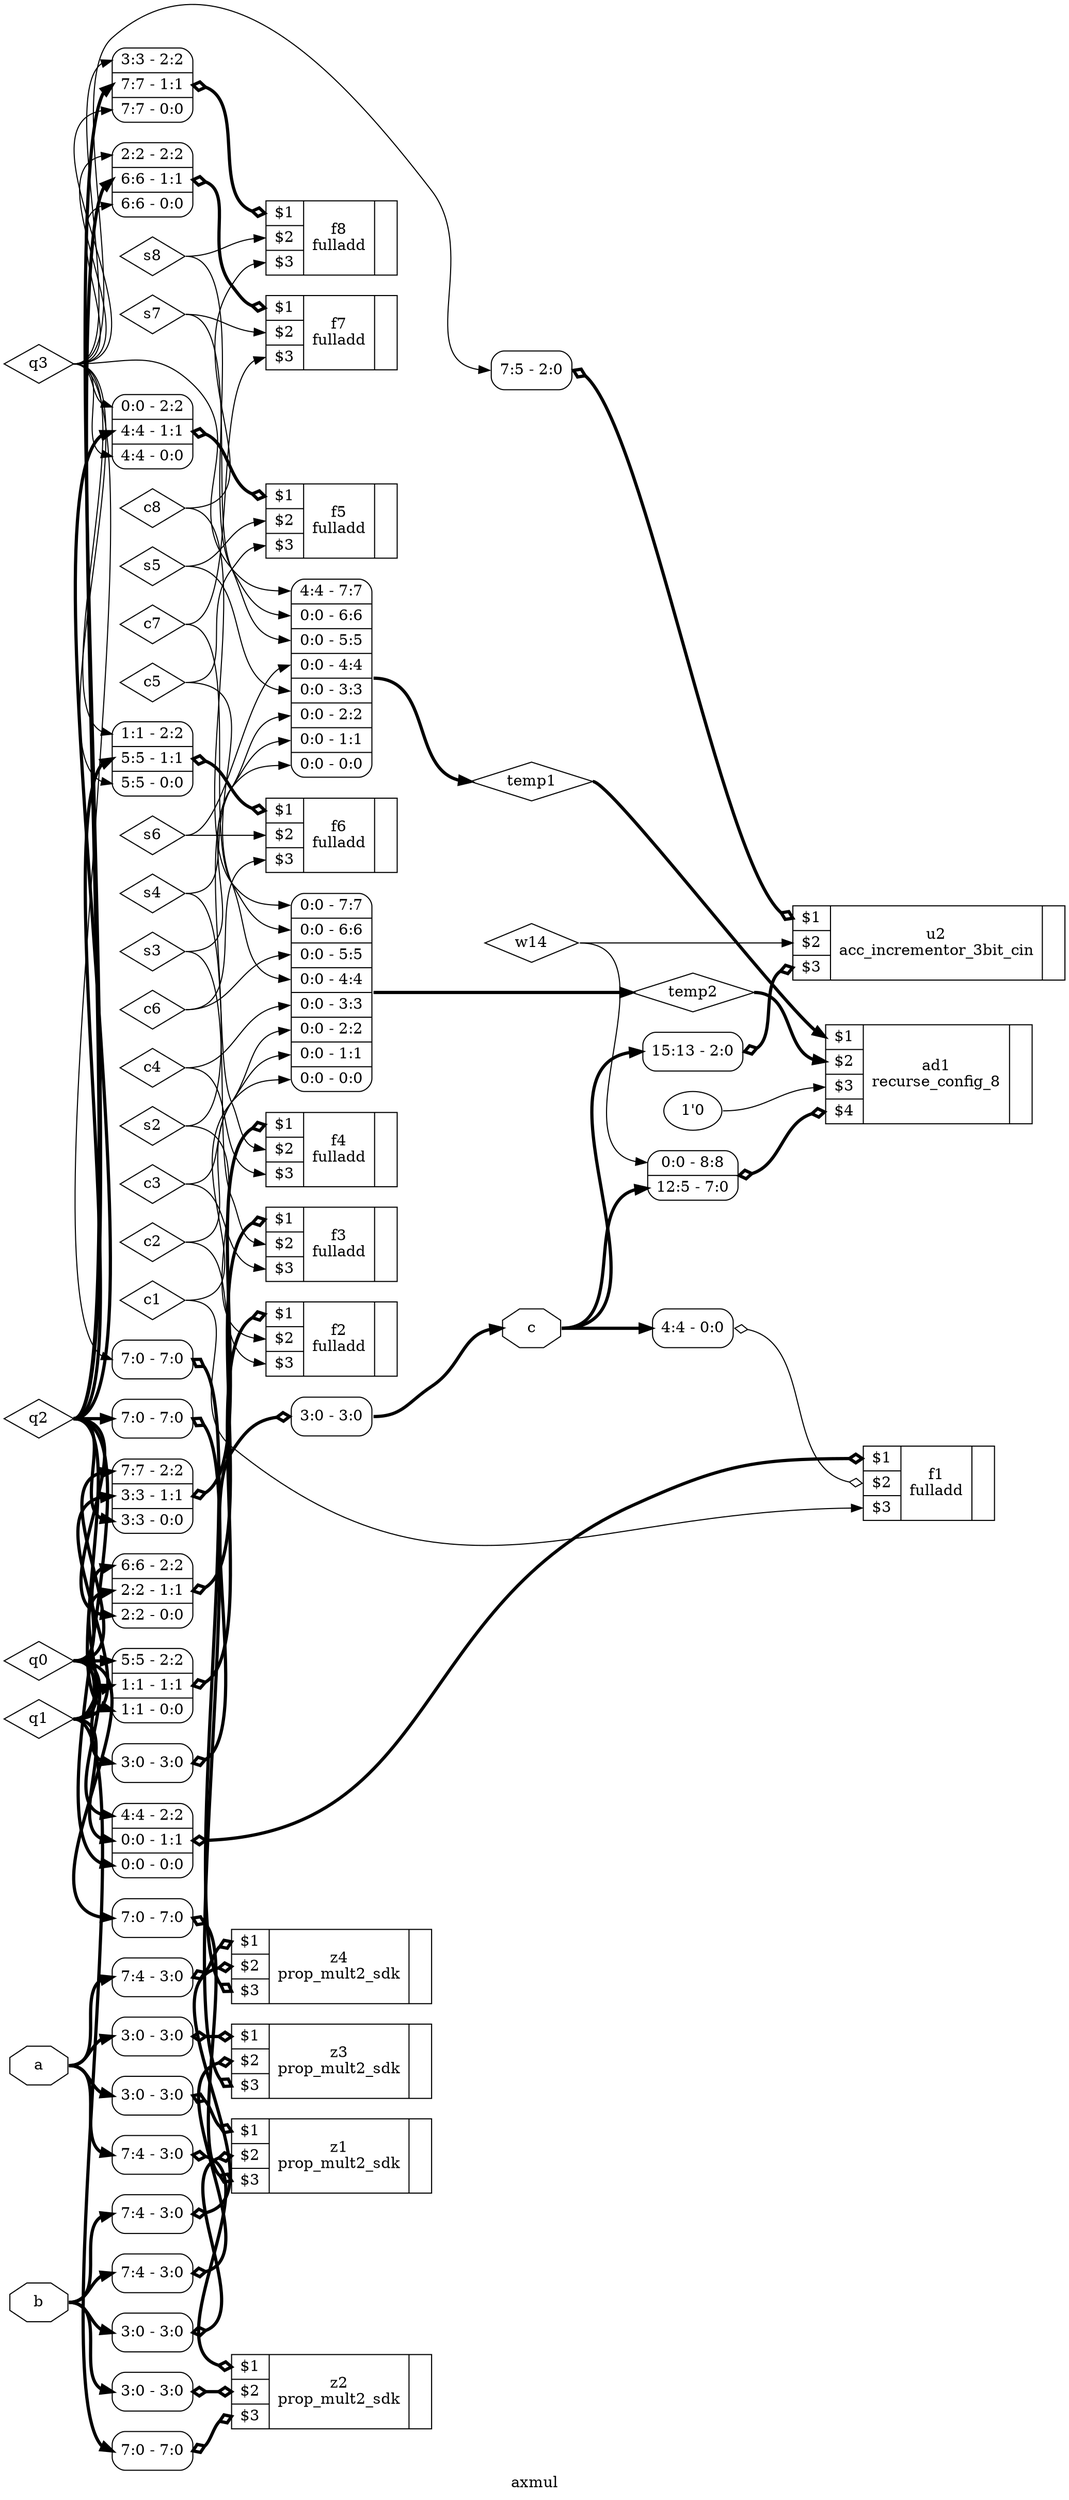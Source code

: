digraph "axmul" {
label="axmul";
rankdir="LR";
remincross=true;
n1 [ shape=diamond, label="temp2", color="black", fontcolor="black" ];
n2 [ shape=diamond, label="temp1", color="black", fontcolor="black" ];
n3 [ shape=diamond, label="w14", color="black", fontcolor="black" ];
n4 [ shape=diamond, label="c8", color="black", fontcolor="black" ];
n5 [ shape=diamond, label="c7", color="black", fontcolor="black" ];
n6 [ shape=diamond, label="c6", color="black", fontcolor="black" ];
n7 [ shape=diamond, label="c5", color="black", fontcolor="black" ];
n8 [ shape=diamond, label="c4", color="black", fontcolor="black" ];
n9 [ shape=diamond, label="c3", color="black", fontcolor="black" ];
n10 [ shape=diamond, label="c2", color="black", fontcolor="black" ];
n11 [ shape=diamond, label="c1", color="black", fontcolor="black" ];
n12 [ shape=diamond, label="s8", color="black", fontcolor="black" ];
n13 [ shape=diamond, label="s7", color="black", fontcolor="black" ];
n14 [ shape=diamond, label="s6", color="black", fontcolor="black" ];
n15 [ shape=diamond, label="s5", color="black", fontcolor="black" ];
n16 [ shape=diamond, label="s4", color="black", fontcolor="black" ];
n17 [ shape=diamond, label="s3", color="black", fontcolor="black" ];
n18 [ shape=diamond, label="s2", color="black", fontcolor="black" ];
n19 [ shape=diamond, label="q3", color="black", fontcolor="black" ];
n20 [ shape=diamond, label="q2", color="black", fontcolor="black" ];
n21 [ shape=diamond, label="q1", color="black", fontcolor="black" ];
n22 [ shape=diamond, label="q0", color="black", fontcolor="black" ];
n23 [ shape=octagon, label="c", color="black", fontcolor="black" ];
n24 [ shape=octagon, label="b", color="black", fontcolor="black" ];
n25 [ shape=octagon, label="a", color="black", fontcolor="black" ];
c29 [ shape=record, label="{{<p26> $1|<p27> $2|<p28> $3}|u2\nacc_incrementor_3bit_cin|{}}" ];
x0 [ shape=record, style=rounded, label="<s0> 15:13 - 2:0 " ];
x0:e -> c29:p28:w [arrowhead=odiamond, arrowtail=odiamond, dir=both, color="black", style="setlinewidth(3)", label=""];
x1 [ shape=record, style=rounded, label="<s0> 7:5 - 2:0 " ];
x1:e -> c29:p26:w [arrowhead=odiamond, arrowtail=odiamond, dir=both, color="black", style="setlinewidth(3)", label=""];
v3 [ label="1'0" ];
c31 [ shape=record, label="{{<p26> $1|<p27> $2|<p28> $3|<p30> $4}|ad1\nrecurse_config_8|{}}" ];
x2 [ shape=record, style=rounded, label="<s1> 0:0 - 8:8 |<s0> 12:5 - 7:0 " ];
x2:e -> c31:p30:w [arrowhead=odiamond, arrowtail=odiamond, dir=both, color="black", style="setlinewidth(3)", label=""];
c32 [ shape=record, label="{{<p26> $1|<p27> $2|<p28> $3}|f8\nfulladd|{}}" ];
x4 [ shape=record, style=rounded, label="<s2> 3:3 - 2:2 |<s1> 7:7 - 1:1 |<s0> 7:7 - 0:0 " ];
x4:e -> c32:p26:w [arrowhead=odiamond, arrowtail=odiamond, dir=both, color="black", style="setlinewidth(3)", label=""];
c33 [ shape=record, label="{{<p26> $1|<p27> $2|<p28> $3}|f7\nfulladd|{}}" ];
x5 [ shape=record, style=rounded, label="<s2> 2:2 - 2:2 |<s1> 6:6 - 1:1 |<s0> 6:6 - 0:0 " ];
x5:e -> c33:p26:w [arrowhead=odiamond, arrowtail=odiamond, dir=both, color="black", style="setlinewidth(3)", label=""];
c34 [ shape=record, label="{{<p26> $1|<p27> $2|<p28> $3}|f6\nfulladd|{}}" ];
x6 [ shape=record, style=rounded, label="<s2> 1:1 - 2:2 |<s1> 5:5 - 1:1 |<s0> 5:5 - 0:0 " ];
x6:e -> c34:p26:w [arrowhead=odiamond, arrowtail=odiamond, dir=both, color="black", style="setlinewidth(3)", label=""];
c35 [ shape=record, label="{{<p26> $1|<p27> $2|<p28> $3}|f5\nfulladd|{}}" ];
x7 [ shape=record, style=rounded, label="<s2> 0:0 - 2:2 |<s1> 4:4 - 1:1 |<s0> 4:4 - 0:0 " ];
x7:e -> c35:p26:w [arrowhead=odiamond, arrowtail=odiamond, dir=both, color="black", style="setlinewidth(3)", label=""];
c36 [ shape=record, label="{{<p26> $1|<p27> $2|<p28> $3}|f4\nfulladd|{}}" ];
x8 [ shape=record, style=rounded, label="<s2> 7:7 - 2:2 |<s1> 3:3 - 1:1 |<s0> 3:3 - 0:0 " ];
x8:e -> c36:p26:w [arrowhead=odiamond, arrowtail=odiamond, dir=both, color="black", style="setlinewidth(3)", label=""];
c37 [ shape=record, label="{{<p26> $1|<p27> $2|<p28> $3}|f3\nfulladd|{}}" ];
x9 [ shape=record, style=rounded, label="<s2> 6:6 - 2:2 |<s1> 2:2 - 1:1 |<s0> 2:2 - 0:0 " ];
x9:e -> c37:p26:w [arrowhead=odiamond, arrowtail=odiamond, dir=both, color="black", style="setlinewidth(3)", label=""];
c38 [ shape=record, label="{{<p26> $1|<p27> $2|<p28> $3}|f2\nfulladd|{}}" ];
x10 [ shape=record, style=rounded, label="<s2> 5:5 - 2:2 |<s1> 1:1 - 1:1 |<s0> 1:1 - 0:0 " ];
x10:e -> c38:p26:w [arrowhead=odiamond, arrowtail=odiamond, dir=both, color="black", style="setlinewidth(3)", label=""];
c39 [ shape=record, label="{{<p26> $1|<p27> $2|<p28> $3}|f1\nfulladd|{}}" ];
x11 [ shape=record, style=rounded, label="<s0> 4:4 - 0:0 " ];
x11:e -> c39:p27:w [arrowhead=odiamond, arrowtail=odiamond, dir=both, color="black", label=""];
x12 [ shape=record, style=rounded, label="<s2> 4:4 - 2:2 |<s1> 0:0 - 1:1 |<s0> 0:0 - 0:0 " ];
x12:e -> c39:p26:w [arrowhead=odiamond, arrowtail=odiamond, dir=both, color="black", style="setlinewidth(3)", label=""];
c40 [ shape=record, label="{{<p26> $1|<p27> $2|<p28> $3}|z4\nprop_mult2_sdk|{}}" ];
x13 [ shape=record, style=rounded, label="<s0> 7:0 - 7:0 " ];
x13:e -> c40:p28:w [arrowhead=odiamond, arrowtail=odiamond, dir=both, color="black", style="setlinewidth(3)", label=""];
x14 [ shape=record, style=rounded, label="<s0> 7:4 - 3:0 " ];
x14:e -> c40:p27:w [arrowhead=odiamond, arrowtail=odiamond, dir=both, color="black", style="setlinewidth(3)", label=""];
x15 [ shape=record, style=rounded, label="<s0> 7:4 - 3:0 " ];
x15:e -> c40:p26:w [arrowhead=odiamond, arrowtail=odiamond, dir=both, color="black", style="setlinewidth(3)", label=""];
c41 [ shape=record, label="{{<p26> $1|<p27> $2|<p28> $3}|z3\nprop_mult2_sdk|{}}" ];
x16 [ shape=record, style=rounded, label="<s0> 7:0 - 7:0 " ];
x16:e -> c41:p28:w [arrowhead=odiamond, arrowtail=odiamond, dir=both, color="black", style="setlinewidth(3)", label=""];
x17 [ shape=record, style=rounded, label="<s0> 7:4 - 3:0 " ];
x17:e -> c41:p27:w [arrowhead=odiamond, arrowtail=odiamond, dir=both, color="black", style="setlinewidth(3)", label=""];
x18 [ shape=record, style=rounded, label="<s0> 3:0 - 3:0 " ];
x18:e -> c41:p26:w [arrowhead=odiamond, arrowtail=odiamond, dir=both, color="black", style="setlinewidth(3)", label=""];
c42 [ shape=record, label="{{<p26> $1|<p27> $2|<p28> $3}|z2\nprop_mult2_sdk|{}}" ];
x19 [ shape=record, style=rounded, label="<s0> 7:0 - 7:0 " ];
x19:e -> c42:p28:w [arrowhead=odiamond, arrowtail=odiamond, dir=both, color="black", style="setlinewidth(3)", label=""];
x20 [ shape=record, style=rounded, label="<s0> 3:0 - 3:0 " ];
x20:e -> c42:p27:w [arrowhead=odiamond, arrowtail=odiamond, dir=both, color="black", style="setlinewidth(3)", label=""];
x21 [ shape=record, style=rounded, label="<s0> 7:4 - 3:0 " ];
x21:e -> c42:p26:w [arrowhead=odiamond, arrowtail=odiamond, dir=both, color="black", style="setlinewidth(3)", label=""];
c43 [ shape=record, label="{{<p26> $1|<p27> $2|<p28> $3}|z1\nprop_mult2_sdk|{}}" ];
x22 [ shape=record, style=rounded, label="<s0> 7:0 - 7:0 " ];
x22:e -> c43:p28:w [arrowhead=odiamond, arrowtail=odiamond, dir=both, color="black", style="setlinewidth(3)", label=""];
x23 [ shape=record, style=rounded, label="<s0> 3:0 - 3:0 " ];
x23:e -> c43:p27:w [arrowhead=odiamond, arrowtail=odiamond, dir=both, color="black", style="setlinewidth(3)", label=""];
x24 [ shape=record, style=rounded, label="<s0> 3:0 - 3:0 " ];
x24:e -> c43:p26:w [arrowhead=odiamond, arrowtail=odiamond, dir=both, color="black", style="setlinewidth(3)", label=""];
x25 [ shape=record, style=rounded, label="<s0> 3:0 - 3:0 " ];
x26 [ shape=record, style=rounded, label="<s0> 3:0 - 3:0 " ];
x25:e -> x26:w [arrowhead=odiamond, arrowtail=odiamond, dir=both, color="black", style="setlinewidth(3)", label=""];
x27 [ shape=record, style=rounded, label="<s7> 4:4 - 7:7 |<s6> 0:0 - 6:6 |<s5> 0:0 - 5:5 |<s4> 0:0 - 4:4 |<s3> 0:0 - 3:3 |<s2> 0:0 - 2:2 |<s1> 0:0 - 1:1 |<s0> 0:0 - 0:0 " ];
x28 [ shape=record, style=rounded, label="<s7> 0:0 - 7:7 |<s6> 0:0 - 6:6 |<s5> 0:0 - 5:5 |<s4> 0:0 - 4:4 |<s3> 0:0 - 3:3 |<s2> 0:0 - 2:2 |<s1> 0:0 - 1:1 |<s0> 0:0 - 0:0 " ];
x28:e -> n1:w [color="black", style="setlinewidth(3)", label=""];
n1:e -> c31:p27:w [color="black", style="setlinewidth(3)", label=""];
n10:e -> c38:p28:w [color="black", label=""];
n10:e -> x28:s1:w [color="black", label=""];
n11:e -> c39:p28:w [color="black", label=""];
n11:e -> x28:s0:w [color="black", label=""];
n12:e -> c32:p27:w [color="black", label=""];
n12:e -> x27:s6:w [color="black", label=""];
n13:e -> c33:p27:w [color="black", label=""];
n13:e -> x27:s5:w [color="black", label=""];
n14:e -> c34:p27:w [color="black", label=""];
n14:e -> x27:s4:w [color="black", label=""];
n15:e -> c35:p27:w [color="black", label=""];
n15:e -> x27:s3:w [color="black", label=""];
n16:e -> c36:p27:w [color="black", label=""];
n16:e -> x27:s2:w [color="black", label=""];
n17:e -> c37:p27:w [color="black", label=""];
n17:e -> x27:s1:w [color="black", label=""];
n18:e -> c38:p27:w [color="black", label=""];
n18:e -> x27:s0:w [color="black", label=""];
n19:e -> x13:s0:w [color="black", label=""];
n19:e -> x1:s0:w [color="black", label=""];
n19:e -> x27:s7:w [color="black", label=""];
n19:e -> x4:s0:w [color="black", label=""];
n19:e -> x4:s2:w [color="black", label=""];
n19:e -> x5:s0:w [color="black", label=""];
n19:e -> x5:s2:w [color="black", label=""];
n19:e -> x6:s0:w [color="black", label=""];
n19:e -> x6:s2:w [color="black", label=""];
n19:e -> x7:s0:w [color="black", label=""];
n19:e -> x7:s2:w [color="black", label=""];
x27:e -> n2:w [color="black", style="setlinewidth(3)", label=""];
n2:e -> c31:p26:w [color="black", style="setlinewidth(3)", label=""];
n20:e -> x10:s0:w [color="black", style="setlinewidth(3)", label=""];
n20:e -> x12:s0:w [color="black", style="setlinewidth(3)", label=""];
n20:e -> x16:s0:w [color="black", style="setlinewidth(3)", label=""];
n20:e -> x4:s1:w [color="black", style="setlinewidth(3)", label=""];
n20:e -> x5:s1:w [color="black", style="setlinewidth(3)", label=""];
n20:e -> x6:s1:w [color="black", style="setlinewidth(3)", label=""];
n20:e -> x7:s1:w [color="black", style="setlinewidth(3)", label=""];
n20:e -> x8:s0:w [color="black", style="setlinewidth(3)", label=""];
n20:e -> x9:s0:w [color="black", style="setlinewidth(3)", label=""];
n21:e -> x10:s1:w [color="black", style="setlinewidth(3)", label=""];
n21:e -> x12:s1:w [color="black", style="setlinewidth(3)", label=""];
n21:e -> x19:s0:w [color="black", style="setlinewidth(3)", label=""];
n21:e -> x8:s1:w [color="black", style="setlinewidth(3)", label=""];
n21:e -> x9:s1:w [color="black", style="setlinewidth(3)", label=""];
n22:e -> x10:s2:w [color="black", style="setlinewidth(3)", label=""];
n22:e -> x12:s2:w [color="black", style="setlinewidth(3)", label=""];
n22:e -> x22:s0:w [color="black", style="setlinewidth(3)", label=""];
n22:e -> x25:s0:w [color="black", style="setlinewidth(3)", label=""];
n22:e -> x8:s2:w [color="black", style="setlinewidth(3)", label=""];
n22:e -> x9:s2:w [color="black", style="setlinewidth(3)", label=""];
x26:s0:e -> n23:w [color="black", style="setlinewidth(3)", label=""];
n23:e -> x0:s0:w [color="black", style="setlinewidth(3)", label=""];
n23:e -> x11:s0:w [color="black", style="setlinewidth(3)", label=""];
n23:e -> x2:s0:w [color="black", style="setlinewidth(3)", label=""];
n24:e -> x14:s0:w [color="black", style="setlinewidth(3)", label=""];
n24:e -> x17:s0:w [color="black", style="setlinewidth(3)", label=""];
n24:e -> x20:s0:w [color="black", style="setlinewidth(3)", label=""];
n24:e -> x23:s0:w [color="black", style="setlinewidth(3)", label=""];
n25:e -> x15:s0:w [color="black", style="setlinewidth(3)", label=""];
n25:e -> x18:s0:w [color="black", style="setlinewidth(3)", label=""];
n25:e -> x21:s0:w [color="black", style="setlinewidth(3)", label=""];
n25:e -> x24:s0:w [color="black", style="setlinewidth(3)", label=""];
n3:e -> c29:p27:w [color="black", label=""];
n3:e -> x2:s1:w [color="black", label=""];
n4:e -> c32:p28:w [color="black", label=""];
n4:e -> x28:s7:w [color="black", label=""];
n5:e -> c33:p28:w [color="black", label=""];
n5:e -> x28:s6:w [color="black", label=""];
n6:e -> c34:p28:w [color="black", label=""];
n6:e -> x28:s5:w [color="black", label=""];
n7:e -> c35:p28:w [color="black", label=""];
n7:e -> x28:s4:w [color="black", label=""];
n8:e -> c36:p28:w [color="black", label=""];
n8:e -> x28:s3:w [color="black", label=""];
n9:e -> c37:p28:w [color="black", label=""];
n9:e -> x28:s2:w [color="black", label=""];
v3:e -> c31:p28:w [color="black", label=""];
}
